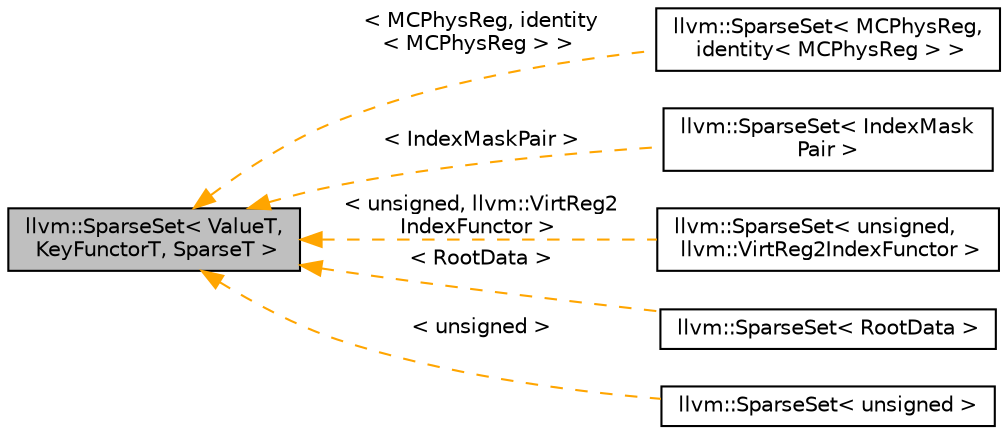 digraph "llvm::SparseSet&lt; ValueT, KeyFunctorT, SparseT &gt;"
{
 // LATEX_PDF_SIZE
  bgcolor="transparent";
  edge [fontname="Helvetica",fontsize="10",labelfontname="Helvetica",labelfontsize="10"];
  node [fontname="Helvetica",fontsize="10",shape="box"];
  rankdir="LR";
  Node1 [label="llvm::SparseSet\< ValueT,\l KeyFunctorT, SparseT \>",height=0.2,width=0.4,color="black", fillcolor="grey75", style="filled", fontcolor="black",tooltip="SparseSet - Fast set implmentation for objects that can be identified by small unsigned keys."];
  Node1 -> Node2 [dir="back",color="orange",fontsize="10",style="dashed",label=" \< MCPhysReg, identity\l\< MCPhysReg \> \>" ,fontname="Helvetica"];
  Node2 [label="llvm::SparseSet\< MCPhysReg,\l identity\< MCPhysReg \> \>",height=0.2,width=0.4,color="black",URL="$classllvm_1_1SparseSet.html",tooltip=" "];
  Node1 -> Node3 [dir="back",color="orange",fontsize="10",style="dashed",label=" \< IndexMaskPair \>" ,fontname="Helvetica"];
  Node3 [label="llvm::SparseSet\< IndexMask\lPair \>",height=0.2,width=0.4,color="black",URL="$classllvm_1_1SparseSet.html",tooltip=" "];
  Node1 -> Node4 [dir="back",color="orange",fontsize="10",style="dashed",label=" \< unsigned, llvm::VirtReg2\lIndexFunctor \>" ,fontname="Helvetica"];
  Node4 [label="llvm::SparseSet\< unsigned,\l llvm::VirtReg2IndexFunctor \>",height=0.2,width=0.4,color="black",URL="$classllvm_1_1SparseSet.html",tooltip=" "];
  Node1 -> Node5 [dir="back",color="orange",fontsize="10",style="dashed",label=" \< RootData \>" ,fontname="Helvetica"];
  Node5 [label="llvm::SparseSet\< RootData \>",height=0.2,width=0.4,color="black",URL="$classllvm_1_1SparseSet.html",tooltip=" "];
  Node1 -> Node6 [dir="back",color="orange",fontsize="10",style="dashed",label=" \< unsigned \>" ,fontname="Helvetica"];
  Node6 [label="llvm::SparseSet\< unsigned \>",height=0.2,width=0.4,color="black",URL="$classllvm_1_1SparseSet.html",tooltip=" "];
}
